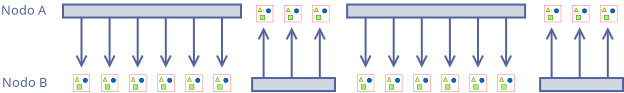 <?xml version="1.0" encoding="UTF-8"?>
<dia:diagram xmlns:dia="http://www.lysator.liu.se/~alla/dia/">
  <dia:layer name="Background" visible="true" active="true">
    <dia:object type="Standard - Text" version="1" id="O0">
      <dia:attribute name="obj_pos">
        <dia:point val="7.85,7.732"/>
      </dia:attribute>
      <dia:attribute name="obj_bb">
        <dia:rectangle val="7.85,7.137;10.162,7.884"/>
      </dia:attribute>
      <dia:attribute name="text">
        <dia:composite type="text">
          <dia:attribute name="string">
            <dia:string>#Nodo A#</dia:string>
          </dia:attribute>
          <dia:attribute name="font">
            <dia:font family="sans" style="0" name="Helvetica"/>
          </dia:attribute>
          <dia:attribute name="height">
            <dia:real val="0.8"/>
          </dia:attribute>
          <dia:attribute name="pos">
            <dia:point val="7.85,7.732"/>
          </dia:attribute>
          <dia:attribute name="color">
            <dia:color val="#53639d"/>
          </dia:attribute>
          <dia:attribute name="alignment">
            <dia:enum val="0"/>
          </dia:attribute>
        </dia:composite>
      </dia:attribute>
      <dia:attribute name="valign">
        <dia:enum val="3"/>
      </dia:attribute>
    </dia:object>
    <dia:object type="Standard - Text" version="1" id="O1">
      <dia:attribute name="obj_pos">
        <dia:point val="7.905,11.343"/>
      </dia:attribute>
      <dia:attribute name="obj_bb">
        <dia:rectangle val="7.905,10.748;10.22,11.495"/>
      </dia:attribute>
      <dia:attribute name="text">
        <dia:composite type="text">
          <dia:attribute name="string">
            <dia:string>#Nodo B#</dia:string>
          </dia:attribute>
          <dia:attribute name="font">
            <dia:font family="sans" style="0" name="Helvetica"/>
          </dia:attribute>
          <dia:attribute name="height">
            <dia:real val="0.8"/>
          </dia:attribute>
          <dia:attribute name="pos">
            <dia:point val="7.905,11.343"/>
          </dia:attribute>
          <dia:attribute name="color">
            <dia:color val="#53639d"/>
          </dia:attribute>
          <dia:attribute name="alignment">
            <dia:enum val="0"/>
          </dia:attribute>
        </dia:composite>
      </dia:attribute>
      <dia:attribute name="valign">
        <dia:enum val="3"/>
      </dia:attribute>
    </dia:object>
    <dia:group>
      <dia:object type="Standard - Box" version="0" id="O2">
        <dia:attribute name="obj_pos">
          <dia:point val="10.95,7.224"/>
        </dia:attribute>
        <dia:attribute name="obj_bb">
          <dia:rectangle val="10.9,7.174;19.9,7.924"/>
        </dia:attribute>
        <dia:attribute name="elem_corner">
          <dia:point val="10.95,7.224"/>
        </dia:attribute>
        <dia:attribute name="elem_width">
          <dia:real val="8.9"/>
        </dia:attribute>
        <dia:attribute name="elem_height">
          <dia:real val="0.65"/>
        </dia:attribute>
        <dia:attribute name="border_color">
          <dia:color val="#53639d"/>
        </dia:attribute>
        <dia:attribute name="inner_color">
          <dia:color val="#d1d6e3"/>
        </dia:attribute>
        <dia:attribute name="show_background">
          <dia:boolean val="true"/>
        </dia:attribute>
      </dia:object>
      <dia:group>
        <dia:group>
          <dia:object type="Standard - Line" version="0" id="O3">
            <dia:attribute name="obj_pos">
              <dia:point val="11.875,7.879"/>
            </dia:attribute>
            <dia:attribute name="obj_bb">
              <dia:rectangle val="11.544,7.829;12.206,10.496"/>
            </dia:attribute>
            <dia:attribute name="conn_endpoints">
              <dia:point val="11.875,7.879"/>
              <dia:point val="11.875,10.384"/>
            </dia:attribute>
            <dia:attribute name="numcp">
              <dia:int val="1"/>
            </dia:attribute>
            <dia:attribute name="line_color">
              <dia:color val="#53639d"/>
            </dia:attribute>
            <dia:attribute name="end_arrow">
              <dia:enum val="1"/>
            </dia:attribute>
            <dia:attribute name="end_arrow_length">
              <dia:real val="0.5"/>
            </dia:attribute>
            <dia:attribute name="end_arrow_width">
              <dia:real val="0.5"/>
            </dia:attribute>
          </dia:object>
          <dia:object type="Standard - Image" version="0" id="O4">
            <dia:attribute name="obj_pos">
              <dia:point val="11.45,10.729"/>
            </dia:attribute>
            <dia:attribute name="obj_bb">
              <dia:rectangle val="11.4,10.679;12.35,11.629"/>
            </dia:attribute>
            <dia:attribute name="elem_corner">
              <dia:point val="11.45,10.729"/>
            </dia:attribute>
            <dia:attribute name="elem_width">
              <dia:real val="0.85"/>
            </dia:attribute>
            <dia:attribute name="elem_height">
              <dia:real val="0.85"/>
            </dia:attribute>
            <dia:attribute name="draw_border">
              <dia:boolean val="false"/>
            </dia:attribute>
            <dia:attribute name="keep_aspect">
              <dia:boolean val="true"/>
            </dia:attribute>
            <dia:attribute name="file">
              <dia:string>#/home/cnn/Dropbox/personal/pfe/documentacion/memoria/images/cruz.png#</dia:string>
            </dia:attribute>
          </dia:object>
        </dia:group>
        <dia:group>
          <dia:object type="Standard - Line" version="0" id="O5">
            <dia:attribute name="obj_pos">
              <dia:point val="13.28,7.879"/>
            </dia:attribute>
            <dia:attribute name="obj_bb">
              <dia:rectangle val="12.949,7.829;13.611,10.496"/>
            </dia:attribute>
            <dia:attribute name="conn_endpoints">
              <dia:point val="13.28,7.879"/>
              <dia:point val="13.28,10.384"/>
            </dia:attribute>
            <dia:attribute name="numcp">
              <dia:int val="1"/>
            </dia:attribute>
            <dia:attribute name="line_color">
              <dia:color val="#53639d"/>
            </dia:attribute>
            <dia:attribute name="end_arrow">
              <dia:enum val="1"/>
            </dia:attribute>
            <dia:attribute name="end_arrow_length">
              <dia:real val="0.5"/>
            </dia:attribute>
            <dia:attribute name="end_arrow_width">
              <dia:real val="0.5"/>
            </dia:attribute>
          </dia:object>
          <dia:object type="Standard - Image" version="0" id="O6">
            <dia:attribute name="obj_pos">
              <dia:point val="12.855,10.729"/>
            </dia:attribute>
            <dia:attribute name="obj_bb">
              <dia:rectangle val="12.805,10.679;13.755,11.629"/>
            </dia:attribute>
            <dia:attribute name="elem_corner">
              <dia:point val="12.855,10.729"/>
            </dia:attribute>
            <dia:attribute name="elem_width">
              <dia:real val="0.85"/>
            </dia:attribute>
            <dia:attribute name="elem_height">
              <dia:real val="0.85"/>
            </dia:attribute>
            <dia:attribute name="draw_border">
              <dia:boolean val="false"/>
            </dia:attribute>
            <dia:attribute name="keep_aspect">
              <dia:boolean val="true"/>
            </dia:attribute>
            <dia:attribute name="file">
              <dia:string>#/home/cnn/Dropbox/personal/pfe/documentacion/memoria/images/cruz.png#</dia:string>
            </dia:attribute>
          </dia:object>
        </dia:group>
        <dia:group>
          <dia:object type="Standard - Line" version="0" id="O7">
            <dia:attribute name="obj_pos">
              <dia:point val="14.685,7.879"/>
            </dia:attribute>
            <dia:attribute name="obj_bb">
              <dia:rectangle val="14.354,7.829;15.016,10.496"/>
            </dia:attribute>
            <dia:attribute name="conn_endpoints">
              <dia:point val="14.685,7.879"/>
              <dia:point val="14.685,10.384"/>
            </dia:attribute>
            <dia:attribute name="numcp">
              <dia:int val="1"/>
            </dia:attribute>
            <dia:attribute name="line_color">
              <dia:color val="#53639d"/>
            </dia:attribute>
            <dia:attribute name="end_arrow">
              <dia:enum val="1"/>
            </dia:attribute>
            <dia:attribute name="end_arrow_length">
              <dia:real val="0.5"/>
            </dia:attribute>
            <dia:attribute name="end_arrow_width">
              <dia:real val="0.5"/>
            </dia:attribute>
          </dia:object>
          <dia:object type="Standard - Image" version="0" id="O8">
            <dia:attribute name="obj_pos">
              <dia:point val="14.26,10.729"/>
            </dia:attribute>
            <dia:attribute name="obj_bb">
              <dia:rectangle val="14.21,10.679;15.16,11.629"/>
            </dia:attribute>
            <dia:attribute name="elem_corner">
              <dia:point val="14.26,10.729"/>
            </dia:attribute>
            <dia:attribute name="elem_width">
              <dia:real val="0.85"/>
            </dia:attribute>
            <dia:attribute name="elem_height">
              <dia:real val="0.85"/>
            </dia:attribute>
            <dia:attribute name="draw_border">
              <dia:boolean val="false"/>
            </dia:attribute>
            <dia:attribute name="keep_aspect">
              <dia:boolean val="true"/>
            </dia:attribute>
            <dia:attribute name="file">
              <dia:string>#/home/cnn/Dropbox/personal/pfe/documentacion/memoria/images/cruz.png#</dia:string>
            </dia:attribute>
          </dia:object>
        </dia:group>
        <dia:group>
          <dia:object type="Standard - Line" version="0" id="O9">
            <dia:attribute name="obj_pos">
              <dia:point val="16.09,7.879"/>
            </dia:attribute>
            <dia:attribute name="obj_bb">
              <dia:rectangle val="15.759,7.829;16.421,10.496"/>
            </dia:attribute>
            <dia:attribute name="conn_endpoints">
              <dia:point val="16.09,7.879"/>
              <dia:point val="16.09,10.384"/>
            </dia:attribute>
            <dia:attribute name="numcp">
              <dia:int val="1"/>
            </dia:attribute>
            <dia:attribute name="line_color">
              <dia:color val="#53639d"/>
            </dia:attribute>
            <dia:attribute name="end_arrow">
              <dia:enum val="1"/>
            </dia:attribute>
            <dia:attribute name="end_arrow_length">
              <dia:real val="0.5"/>
            </dia:attribute>
            <dia:attribute name="end_arrow_width">
              <dia:real val="0.5"/>
            </dia:attribute>
          </dia:object>
          <dia:object type="Standard - Image" version="0" id="O10">
            <dia:attribute name="obj_pos">
              <dia:point val="15.665,10.729"/>
            </dia:attribute>
            <dia:attribute name="obj_bb">
              <dia:rectangle val="15.615,10.679;16.565,11.629"/>
            </dia:attribute>
            <dia:attribute name="elem_corner">
              <dia:point val="15.665,10.729"/>
            </dia:attribute>
            <dia:attribute name="elem_width">
              <dia:real val="0.85"/>
            </dia:attribute>
            <dia:attribute name="elem_height">
              <dia:real val="0.85"/>
            </dia:attribute>
            <dia:attribute name="draw_border">
              <dia:boolean val="false"/>
            </dia:attribute>
            <dia:attribute name="keep_aspect">
              <dia:boolean val="true"/>
            </dia:attribute>
            <dia:attribute name="file">
              <dia:string>#/home/cnn/Dropbox/personal/pfe/documentacion/memoria/images/cruz.png#</dia:string>
            </dia:attribute>
          </dia:object>
        </dia:group>
        <dia:group>
          <dia:object type="Standard - Line" version="0" id="O11">
            <dia:attribute name="obj_pos">
              <dia:point val="17.495,7.879"/>
            </dia:attribute>
            <dia:attribute name="obj_bb">
              <dia:rectangle val="17.164,7.829;17.826,10.496"/>
            </dia:attribute>
            <dia:attribute name="conn_endpoints">
              <dia:point val="17.495,7.879"/>
              <dia:point val="17.495,10.384"/>
            </dia:attribute>
            <dia:attribute name="numcp">
              <dia:int val="1"/>
            </dia:attribute>
            <dia:attribute name="line_color">
              <dia:color val="#53639d"/>
            </dia:attribute>
            <dia:attribute name="end_arrow">
              <dia:enum val="1"/>
            </dia:attribute>
            <dia:attribute name="end_arrow_length">
              <dia:real val="0.5"/>
            </dia:attribute>
            <dia:attribute name="end_arrow_width">
              <dia:real val="0.5"/>
            </dia:attribute>
          </dia:object>
          <dia:object type="Standard - Image" version="0" id="O12">
            <dia:attribute name="obj_pos">
              <dia:point val="17.07,10.729"/>
            </dia:attribute>
            <dia:attribute name="obj_bb">
              <dia:rectangle val="17.02,10.679;17.97,11.629"/>
            </dia:attribute>
            <dia:attribute name="elem_corner">
              <dia:point val="17.07,10.729"/>
            </dia:attribute>
            <dia:attribute name="elem_width">
              <dia:real val="0.85"/>
            </dia:attribute>
            <dia:attribute name="elem_height">
              <dia:real val="0.85"/>
            </dia:attribute>
            <dia:attribute name="draw_border">
              <dia:boolean val="false"/>
            </dia:attribute>
            <dia:attribute name="keep_aspect">
              <dia:boolean val="true"/>
            </dia:attribute>
            <dia:attribute name="file">
              <dia:string>#/home/cnn/Dropbox/personal/pfe/documentacion/memoria/images/cruz.png#</dia:string>
            </dia:attribute>
          </dia:object>
        </dia:group>
        <dia:group>
          <dia:object type="Standard - Line" version="0" id="O13">
            <dia:attribute name="obj_pos">
              <dia:point val="18.9,7.879"/>
            </dia:attribute>
            <dia:attribute name="obj_bb">
              <dia:rectangle val="18.569,7.829;19.231,10.496"/>
            </dia:attribute>
            <dia:attribute name="conn_endpoints">
              <dia:point val="18.9,7.879"/>
              <dia:point val="18.9,10.384"/>
            </dia:attribute>
            <dia:attribute name="numcp">
              <dia:int val="1"/>
            </dia:attribute>
            <dia:attribute name="line_color">
              <dia:color val="#53639d"/>
            </dia:attribute>
            <dia:attribute name="end_arrow">
              <dia:enum val="1"/>
            </dia:attribute>
            <dia:attribute name="end_arrow_length">
              <dia:real val="0.5"/>
            </dia:attribute>
            <dia:attribute name="end_arrow_width">
              <dia:real val="0.5"/>
            </dia:attribute>
          </dia:object>
          <dia:object type="Standard - Image" version="0" id="O14">
            <dia:attribute name="obj_pos">
              <dia:point val="18.475,10.729"/>
            </dia:attribute>
            <dia:attribute name="obj_bb">
              <dia:rectangle val="18.425,10.679;19.375,11.629"/>
            </dia:attribute>
            <dia:attribute name="elem_corner">
              <dia:point val="18.475,10.729"/>
            </dia:attribute>
            <dia:attribute name="elem_width">
              <dia:real val="0.85"/>
            </dia:attribute>
            <dia:attribute name="elem_height">
              <dia:real val="0.85"/>
            </dia:attribute>
            <dia:attribute name="draw_border">
              <dia:boolean val="false"/>
            </dia:attribute>
            <dia:attribute name="keep_aspect">
              <dia:boolean val="true"/>
            </dia:attribute>
            <dia:attribute name="file">
              <dia:string>#/home/cnn/Dropbox/personal/pfe/documentacion/memoria/images/cruz.png#</dia:string>
            </dia:attribute>
          </dia:object>
        </dia:group>
      </dia:group>
    </dia:group>
    <dia:group>
      <dia:object type="Standard - Box" version="0" id="O15">
        <dia:attribute name="obj_pos">
          <dia:point val="25.155,7.224"/>
        </dia:attribute>
        <dia:attribute name="obj_bb">
          <dia:rectangle val="25.105,7.174;34.105,7.924"/>
        </dia:attribute>
        <dia:attribute name="elem_corner">
          <dia:point val="25.155,7.224"/>
        </dia:attribute>
        <dia:attribute name="elem_width">
          <dia:real val="8.9"/>
        </dia:attribute>
        <dia:attribute name="elem_height">
          <dia:real val="0.65"/>
        </dia:attribute>
        <dia:attribute name="border_color">
          <dia:color val="#53639d"/>
        </dia:attribute>
        <dia:attribute name="inner_color">
          <dia:color val="#d1d6e3"/>
        </dia:attribute>
        <dia:attribute name="show_background">
          <dia:boolean val="true"/>
        </dia:attribute>
      </dia:object>
      <dia:group>
        <dia:group>
          <dia:object type="Standard - Line" version="0" id="O16">
            <dia:attribute name="obj_pos">
              <dia:point val="26.08,7.879"/>
            </dia:attribute>
            <dia:attribute name="obj_bb">
              <dia:rectangle val="25.749,7.829;26.411,10.496"/>
            </dia:attribute>
            <dia:attribute name="conn_endpoints">
              <dia:point val="26.08,7.879"/>
              <dia:point val="26.08,10.384"/>
            </dia:attribute>
            <dia:attribute name="numcp">
              <dia:int val="1"/>
            </dia:attribute>
            <dia:attribute name="line_color">
              <dia:color val="#53639d"/>
            </dia:attribute>
            <dia:attribute name="end_arrow">
              <dia:enum val="1"/>
            </dia:attribute>
            <dia:attribute name="end_arrow_length">
              <dia:real val="0.5"/>
            </dia:attribute>
            <dia:attribute name="end_arrow_width">
              <dia:real val="0.5"/>
            </dia:attribute>
          </dia:object>
          <dia:object type="Standard - Image" version="0" id="O17">
            <dia:attribute name="obj_pos">
              <dia:point val="25.655,10.729"/>
            </dia:attribute>
            <dia:attribute name="obj_bb">
              <dia:rectangle val="25.605,10.679;26.555,11.629"/>
            </dia:attribute>
            <dia:attribute name="elem_corner">
              <dia:point val="25.655,10.729"/>
            </dia:attribute>
            <dia:attribute name="elem_width">
              <dia:real val="0.85"/>
            </dia:attribute>
            <dia:attribute name="elem_height">
              <dia:real val="0.85"/>
            </dia:attribute>
            <dia:attribute name="draw_border">
              <dia:boolean val="false"/>
            </dia:attribute>
            <dia:attribute name="keep_aspect">
              <dia:boolean val="true"/>
            </dia:attribute>
            <dia:attribute name="file">
              <dia:string>#/home/cnn/Dropbox/personal/pfe/documentacion/memoria/images/cruz.png#</dia:string>
            </dia:attribute>
          </dia:object>
        </dia:group>
        <dia:group>
          <dia:object type="Standard - Line" version="0" id="O18">
            <dia:attribute name="obj_pos">
              <dia:point val="27.485,7.879"/>
            </dia:attribute>
            <dia:attribute name="obj_bb">
              <dia:rectangle val="27.154,7.829;27.816,10.496"/>
            </dia:attribute>
            <dia:attribute name="conn_endpoints">
              <dia:point val="27.485,7.879"/>
              <dia:point val="27.485,10.384"/>
            </dia:attribute>
            <dia:attribute name="numcp">
              <dia:int val="1"/>
            </dia:attribute>
            <dia:attribute name="line_color">
              <dia:color val="#53639d"/>
            </dia:attribute>
            <dia:attribute name="end_arrow">
              <dia:enum val="1"/>
            </dia:attribute>
            <dia:attribute name="end_arrow_length">
              <dia:real val="0.5"/>
            </dia:attribute>
            <dia:attribute name="end_arrow_width">
              <dia:real val="0.5"/>
            </dia:attribute>
          </dia:object>
          <dia:object type="Standard - Image" version="0" id="O19">
            <dia:attribute name="obj_pos">
              <dia:point val="27.06,10.729"/>
            </dia:attribute>
            <dia:attribute name="obj_bb">
              <dia:rectangle val="27.01,10.679;27.96,11.629"/>
            </dia:attribute>
            <dia:attribute name="elem_corner">
              <dia:point val="27.06,10.729"/>
            </dia:attribute>
            <dia:attribute name="elem_width">
              <dia:real val="0.85"/>
            </dia:attribute>
            <dia:attribute name="elem_height">
              <dia:real val="0.85"/>
            </dia:attribute>
            <dia:attribute name="draw_border">
              <dia:boolean val="false"/>
            </dia:attribute>
            <dia:attribute name="keep_aspect">
              <dia:boolean val="true"/>
            </dia:attribute>
            <dia:attribute name="file">
              <dia:string>#/home/cnn/Dropbox/personal/pfe/documentacion/memoria/images/cruz.png#</dia:string>
            </dia:attribute>
          </dia:object>
        </dia:group>
        <dia:group>
          <dia:object type="Standard - Line" version="0" id="O20">
            <dia:attribute name="obj_pos">
              <dia:point val="28.89,7.879"/>
            </dia:attribute>
            <dia:attribute name="obj_bb">
              <dia:rectangle val="28.559,7.829;29.221,10.496"/>
            </dia:attribute>
            <dia:attribute name="conn_endpoints">
              <dia:point val="28.89,7.879"/>
              <dia:point val="28.89,10.384"/>
            </dia:attribute>
            <dia:attribute name="numcp">
              <dia:int val="1"/>
            </dia:attribute>
            <dia:attribute name="line_color">
              <dia:color val="#53639d"/>
            </dia:attribute>
            <dia:attribute name="end_arrow">
              <dia:enum val="1"/>
            </dia:attribute>
            <dia:attribute name="end_arrow_length">
              <dia:real val="0.5"/>
            </dia:attribute>
            <dia:attribute name="end_arrow_width">
              <dia:real val="0.5"/>
            </dia:attribute>
          </dia:object>
          <dia:object type="Standard - Image" version="0" id="O21">
            <dia:attribute name="obj_pos">
              <dia:point val="28.465,10.729"/>
            </dia:attribute>
            <dia:attribute name="obj_bb">
              <dia:rectangle val="28.415,10.679;29.365,11.629"/>
            </dia:attribute>
            <dia:attribute name="elem_corner">
              <dia:point val="28.465,10.729"/>
            </dia:attribute>
            <dia:attribute name="elem_width">
              <dia:real val="0.85"/>
            </dia:attribute>
            <dia:attribute name="elem_height">
              <dia:real val="0.85"/>
            </dia:attribute>
            <dia:attribute name="draw_border">
              <dia:boolean val="false"/>
            </dia:attribute>
            <dia:attribute name="keep_aspect">
              <dia:boolean val="true"/>
            </dia:attribute>
            <dia:attribute name="file">
              <dia:string>#/home/cnn/Dropbox/personal/pfe/documentacion/memoria/images/cruz.png#</dia:string>
            </dia:attribute>
          </dia:object>
        </dia:group>
        <dia:group>
          <dia:object type="Standard - Line" version="0" id="O22">
            <dia:attribute name="obj_pos">
              <dia:point val="30.295,7.879"/>
            </dia:attribute>
            <dia:attribute name="obj_bb">
              <dia:rectangle val="29.964,7.829;30.626,10.496"/>
            </dia:attribute>
            <dia:attribute name="conn_endpoints">
              <dia:point val="30.295,7.879"/>
              <dia:point val="30.295,10.384"/>
            </dia:attribute>
            <dia:attribute name="numcp">
              <dia:int val="1"/>
            </dia:attribute>
            <dia:attribute name="line_color">
              <dia:color val="#53639d"/>
            </dia:attribute>
            <dia:attribute name="end_arrow">
              <dia:enum val="1"/>
            </dia:attribute>
            <dia:attribute name="end_arrow_length">
              <dia:real val="0.5"/>
            </dia:attribute>
            <dia:attribute name="end_arrow_width">
              <dia:real val="0.5"/>
            </dia:attribute>
          </dia:object>
          <dia:object type="Standard - Image" version="0" id="O23">
            <dia:attribute name="obj_pos">
              <dia:point val="29.87,10.729"/>
            </dia:attribute>
            <dia:attribute name="obj_bb">
              <dia:rectangle val="29.82,10.679;30.77,11.629"/>
            </dia:attribute>
            <dia:attribute name="elem_corner">
              <dia:point val="29.87,10.729"/>
            </dia:attribute>
            <dia:attribute name="elem_width">
              <dia:real val="0.85"/>
            </dia:attribute>
            <dia:attribute name="elem_height">
              <dia:real val="0.85"/>
            </dia:attribute>
            <dia:attribute name="draw_border">
              <dia:boolean val="false"/>
            </dia:attribute>
            <dia:attribute name="keep_aspect">
              <dia:boolean val="true"/>
            </dia:attribute>
            <dia:attribute name="file">
              <dia:string>#/home/cnn/Dropbox/personal/pfe/documentacion/memoria/images/cruz.png#</dia:string>
            </dia:attribute>
          </dia:object>
        </dia:group>
        <dia:group>
          <dia:object type="Standard - Line" version="0" id="O24">
            <dia:attribute name="obj_pos">
              <dia:point val="31.7,7.879"/>
            </dia:attribute>
            <dia:attribute name="obj_bb">
              <dia:rectangle val="31.369,7.829;32.031,10.496"/>
            </dia:attribute>
            <dia:attribute name="conn_endpoints">
              <dia:point val="31.7,7.879"/>
              <dia:point val="31.7,10.384"/>
            </dia:attribute>
            <dia:attribute name="numcp">
              <dia:int val="1"/>
            </dia:attribute>
            <dia:attribute name="line_color">
              <dia:color val="#53639d"/>
            </dia:attribute>
            <dia:attribute name="end_arrow">
              <dia:enum val="1"/>
            </dia:attribute>
            <dia:attribute name="end_arrow_length">
              <dia:real val="0.5"/>
            </dia:attribute>
            <dia:attribute name="end_arrow_width">
              <dia:real val="0.5"/>
            </dia:attribute>
          </dia:object>
          <dia:object type="Standard - Image" version="0" id="O25">
            <dia:attribute name="obj_pos">
              <dia:point val="31.275,10.729"/>
            </dia:attribute>
            <dia:attribute name="obj_bb">
              <dia:rectangle val="31.225,10.679;32.175,11.629"/>
            </dia:attribute>
            <dia:attribute name="elem_corner">
              <dia:point val="31.275,10.729"/>
            </dia:attribute>
            <dia:attribute name="elem_width">
              <dia:real val="0.85"/>
            </dia:attribute>
            <dia:attribute name="elem_height">
              <dia:real val="0.85"/>
            </dia:attribute>
            <dia:attribute name="draw_border">
              <dia:boolean val="false"/>
            </dia:attribute>
            <dia:attribute name="keep_aspect">
              <dia:boolean val="true"/>
            </dia:attribute>
            <dia:attribute name="file">
              <dia:string>#/home/cnn/Dropbox/personal/pfe/documentacion/memoria/images/cruz.png#</dia:string>
            </dia:attribute>
          </dia:object>
        </dia:group>
        <dia:group>
          <dia:object type="Standard - Line" version="0" id="O26">
            <dia:attribute name="obj_pos">
              <dia:point val="33.105,7.879"/>
            </dia:attribute>
            <dia:attribute name="obj_bb">
              <dia:rectangle val="32.774,7.829;33.436,10.496"/>
            </dia:attribute>
            <dia:attribute name="conn_endpoints">
              <dia:point val="33.105,7.879"/>
              <dia:point val="33.105,10.384"/>
            </dia:attribute>
            <dia:attribute name="numcp">
              <dia:int val="1"/>
            </dia:attribute>
            <dia:attribute name="line_color">
              <dia:color val="#53639d"/>
            </dia:attribute>
            <dia:attribute name="end_arrow">
              <dia:enum val="1"/>
            </dia:attribute>
            <dia:attribute name="end_arrow_length">
              <dia:real val="0.5"/>
            </dia:attribute>
            <dia:attribute name="end_arrow_width">
              <dia:real val="0.5"/>
            </dia:attribute>
          </dia:object>
          <dia:object type="Standard - Image" version="0" id="O27">
            <dia:attribute name="obj_pos">
              <dia:point val="32.68,10.729"/>
            </dia:attribute>
            <dia:attribute name="obj_bb">
              <dia:rectangle val="32.63,10.679;33.58,11.629"/>
            </dia:attribute>
            <dia:attribute name="elem_corner">
              <dia:point val="32.68,10.729"/>
            </dia:attribute>
            <dia:attribute name="elem_width">
              <dia:real val="0.85"/>
            </dia:attribute>
            <dia:attribute name="elem_height">
              <dia:real val="0.85"/>
            </dia:attribute>
            <dia:attribute name="draw_border">
              <dia:boolean val="false"/>
            </dia:attribute>
            <dia:attribute name="keep_aspect">
              <dia:boolean val="true"/>
            </dia:attribute>
            <dia:attribute name="file">
              <dia:string>#/home/cnn/Dropbox/personal/pfe/documentacion/memoria/images/cruz.png#</dia:string>
            </dia:attribute>
          </dia:object>
        </dia:group>
      </dia:group>
    </dia:group>
    <dia:group>
      <dia:object type="Standard - Box" version="0" id="O28">
        <dia:attribute name="obj_pos">
          <dia:point val="20.405,10.899"/>
        </dia:attribute>
        <dia:attribute name="obj_bb">
          <dia:rectangle val="20.355,10.849;24.6,11.599"/>
        </dia:attribute>
        <dia:attribute name="elem_corner">
          <dia:point val="20.405,10.899"/>
        </dia:attribute>
        <dia:attribute name="elem_width">
          <dia:real val="4.145"/>
        </dia:attribute>
        <dia:attribute name="elem_height">
          <dia:real val="0.65"/>
        </dia:attribute>
        <dia:attribute name="border_color">
          <dia:color val="#53639d"/>
        </dia:attribute>
        <dia:attribute name="inner_color">
          <dia:color val="#d1d6e3"/>
        </dia:attribute>
        <dia:attribute name="show_background">
          <dia:boolean val="true"/>
        </dia:attribute>
      </dia:object>
      <dia:object type="Standard - Line" version="0" id="O29">
        <dia:attribute name="obj_pos">
          <dia:point val="20.98,8.354"/>
        </dia:attribute>
        <dia:attribute name="obj_bb">
          <dia:rectangle val="20.649,8.304;21.311,10.909"/>
        </dia:attribute>
        <dia:attribute name="conn_endpoints">
          <dia:point val="20.98,8.354"/>
          <dia:point val="20.98,10.859"/>
        </dia:attribute>
        <dia:attribute name="numcp">
          <dia:int val="1"/>
        </dia:attribute>
        <dia:attribute name="line_color">
          <dia:color val="#53639d"/>
        </dia:attribute>
        <dia:attribute name="start_arrow">
          <dia:enum val="1"/>
        </dia:attribute>
        <dia:attribute name="start_arrow_length">
          <dia:real val="0.5"/>
        </dia:attribute>
        <dia:attribute name="start_arrow_width">
          <dia:real val="0.5"/>
        </dia:attribute>
      </dia:object>
      <dia:object type="Standard - Image" version="0" id="O30">
        <dia:attribute name="obj_pos">
          <dia:point val="20.605,7.254"/>
        </dia:attribute>
        <dia:attribute name="obj_bb">
          <dia:rectangle val="20.555,7.204;21.505,8.154"/>
        </dia:attribute>
        <dia:attribute name="elem_corner">
          <dia:point val="20.605,7.254"/>
        </dia:attribute>
        <dia:attribute name="elem_width">
          <dia:real val="0.85"/>
        </dia:attribute>
        <dia:attribute name="elem_height">
          <dia:real val="0.85"/>
        </dia:attribute>
        <dia:attribute name="draw_border">
          <dia:boolean val="false"/>
        </dia:attribute>
        <dia:attribute name="keep_aspect">
          <dia:boolean val="true"/>
        </dia:attribute>
        <dia:attribute name="file">
          <dia:string>#/home/cnn/Dropbox/personal/pfe/documentacion/memoria/images/cruz.png#</dia:string>
        </dia:attribute>
      </dia:object>
      <dia:object type="Standard - Line" version="0" id="O31">
        <dia:attribute name="obj_pos">
          <dia:point val="22.385,8.354"/>
        </dia:attribute>
        <dia:attribute name="obj_bb">
          <dia:rectangle val="22.054,8.304;22.716,10.909"/>
        </dia:attribute>
        <dia:attribute name="conn_endpoints">
          <dia:point val="22.385,8.354"/>
          <dia:point val="22.385,10.859"/>
        </dia:attribute>
        <dia:attribute name="numcp">
          <dia:int val="1"/>
        </dia:attribute>
        <dia:attribute name="line_color">
          <dia:color val="#53639d"/>
        </dia:attribute>
        <dia:attribute name="start_arrow">
          <dia:enum val="1"/>
        </dia:attribute>
        <dia:attribute name="start_arrow_length">
          <dia:real val="0.5"/>
        </dia:attribute>
        <dia:attribute name="start_arrow_width">
          <dia:real val="0.5"/>
        </dia:attribute>
      </dia:object>
      <dia:object type="Standard - Image" version="0" id="O32">
        <dia:attribute name="obj_pos">
          <dia:point val="22.01,7.254"/>
        </dia:attribute>
        <dia:attribute name="obj_bb">
          <dia:rectangle val="21.96,7.204;22.91,8.154"/>
        </dia:attribute>
        <dia:attribute name="elem_corner">
          <dia:point val="22.01,7.254"/>
        </dia:attribute>
        <dia:attribute name="elem_width">
          <dia:real val="0.85"/>
        </dia:attribute>
        <dia:attribute name="elem_height">
          <dia:real val="0.85"/>
        </dia:attribute>
        <dia:attribute name="draw_border">
          <dia:boolean val="false"/>
        </dia:attribute>
        <dia:attribute name="keep_aspect">
          <dia:boolean val="true"/>
        </dia:attribute>
        <dia:attribute name="file">
          <dia:string>#/home/cnn/Dropbox/personal/pfe/documentacion/memoria/images/cruz.png#</dia:string>
        </dia:attribute>
      </dia:object>
      <dia:object type="Standard - Line" version="0" id="O33">
        <dia:attribute name="obj_pos">
          <dia:point val="23.79,8.354"/>
        </dia:attribute>
        <dia:attribute name="obj_bb">
          <dia:rectangle val="23.459,8.304;24.121,10.909"/>
        </dia:attribute>
        <dia:attribute name="conn_endpoints">
          <dia:point val="23.79,8.354"/>
          <dia:point val="23.79,10.859"/>
        </dia:attribute>
        <dia:attribute name="numcp">
          <dia:int val="1"/>
        </dia:attribute>
        <dia:attribute name="line_color">
          <dia:color val="#53639d"/>
        </dia:attribute>
        <dia:attribute name="start_arrow">
          <dia:enum val="1"/>
        </dia:attribute>
        <dia:attribute name="start_arrow_length">
          <dia:real val="0.5"/>
        </dia:attribute>
        <dia:attribute name="start_arrow_width">
          <dia:real val="0.5"/>
        </dia:attribute>
      </dia:object>
      <dia:object type="Standard - Image" version="0" id="O34">
        <dia:attribute name="obj_pos">
          <dia:point val="23.415,7.254"/>
        </dia:attribute>
        <dia:attribute name="obj_bb">
          <dia:rectangle val="23.365,7.204;24.315,8.154"/>
        </dia:attribute>
        <dia:attribute name="elem_corner">
          <dia:point val="23.415,7.254"/>
        </dia:attribute>
        <dia:attribute name="elem_width">
          <dia:real val="0.85"/>
        </dia:attribute>
        <dia:attribute name="elem_height">
          <dia:real val="0.85"/>
        </dia:attribute>
        <dia:attribute name="draw_border">
          <dia:boolean val="false"/>
        </dia:attribute>
        <dia:attribute name="keep_aspect">
          <dia:boolean val="true"/>
        </dia:attribute>
        <dia:attribute name="file">
          <dia:string>#/home/cnn/Dropbox/personal/pfe/documentacion/memoria/images/cruz.png#</dia:string>
        </dia:attribute>
      </dia:object>
    </dia:group>
    <dia:group>
      <dia:object type="Standard - Box" version="0" id="O35">
        <dia:attribute name="obj_pos">
          <dia:point val="34.805,10.899"/>
        </dia:attribute>
        <dia:attribute name="obj_bb">
          <dia:rectangle val="34.755,10.849;39,11.599"/>
        </dia:attribute>
        <dia:attribute name="elem_corner">
          <dia:point val="34.805,10.899"/>
        </dia:attribute>
        <dia:attribute name="elem_width">
          <dia:real val="4.145"/>
        </dia:attribute>
        <dia:attribute name="elem_height">
          <dia:real val="0.65"/>
        </dia:attribute>
        <dia:attribute name="border_color">
          <dia:color val="#53639d"/>
        </dia:attribute>
        <dia:attribute name="inner_color">
          <dia:color val="#d1d6e3"/>
        </dia:attribute>
        <dia:attribute name="show_background">
          <dia:boolean val="true"/>
        </dia:attribute>
      </dia:object>
      <dia:object type="Standard - Line" version="0" id="O36">
        <dia:attribute name="obj_pos">
          <dia:point val="35.38,8.354"/>
        </dia:attribute>
        <dia:attribute name="obj_bb">
          <dia:rectangle val="35.049,8.304;35.711,10.909"/>
        </dia:attribute>
        <dia:attribute name="conn_endpoints">
          <dia:point val="35.38,8.354"/>
          <dia:point val="35.38,10.859"/>
        </dia:attribute>
        <dia:attribute name="numcp">
          <dia:int val="1"/>
        </dia:attribute>
        <dia:attribute name="line_color">
          <dia:color val="#53639d"/>
        </dia:attribute>
        <dia:attribute name="start_arrow">
          <dia:enum val="1"/>
        </dia:attribute>
        <dia:attribute name="start_arrow_length">
          <dia:real val="0.5"/>
        </dia:attribute>
        <dia:attribute name="start_arrow_width">
          <dia:real val="0.5"/>
        </dia:attribute>
      </dia:object>
      <dia:object type="Standard - Image" version="0" id="O37">
        <dia:attribute name="obj_pos">
          <dia:point val="35.005,7.254"/>
        </dia:attribute>
        <dia:attribute name="obj_bb">
          <dia:rectangle val="34.955,7.204;35.905,8.154"/>
        </dia:attribute>
        <dia:attribute name="elem_corner">
          <dia:point val="35.005,7.254"/>
        </dia:attribute>
        <dia:attribute name="elem_width">
          <dia:real val="0.85"/>
        </dia:attribute>
        <dia:attribute name="elem_height">
          <dia:real val="0.85"/>
        </dia:attribute>
        <dia:attribute name="draw_border">
          <dia:boolean val="false"/>
        </dia:attribute>
        <dia:attribute name="keep_aspect">
          <dia:boolean val="true"/>
        </dia:attribute>
        <dia:attribute name="file">
          <dia:string>#/home/cnn/Dropbox/personal/pfe/documentacion/memoria/images/cruz.png#</dia:string>
        </dia:attribute>
      </dia:object>
      <dia:object type="Standard - Line" version="0" id="O38">
        <dia:attribute name="obj_pos">
          <dia:point val="36.785,8.354"/>
        </dia:attribute>
        <dia:attribute name="obj_bb">
          <dia:rectangle val="36.454,8.304;37.116,10.909"/>
        </dia:attribute>
        <dia:attribute name="conn_endpoints">
          <dia:point val="36.785,8.354"/>
          <dia:point val="36.785,10.859"/>
        </dia:attribute>
        <dia:attribute name="numcp">
          <dia:int val="1"/>
        </dia:attribute>
        <dia:attribute name="line_color">
          <dia:color val="#53639d"/>
        </dia:attribute>
        <dia:attribute name="start_arrow">
          <dia:enum val="1"/>
        </dia:attribute>
        <dia:attribute name="start_arrow_length">
          <dia:real val="0.5"/>
        </dia:attribute>
        <dia:attribute name="start_arrow_width">
          <dia:real val="0.5"/>
        </dia:attribute>
      </dia:object>
      <dia:object type="Standard - Image" version="0" id="O39">
        <dia:attribute name="obj_pos">
          <dia:point val="36.41,7.254"/>
        </dia:attribute>
        <dia:attribute name="obj_bb">
          <dia:rectangle val="36.36,7.204;37.31,8.154"/>
        </dia:attribute>
        <dia:attribute name="elem_corner">
          <dia:point val="36.41,7.254"/>
        </dia:attribute>
        <dia:attribute name="elem_width">
          <dia:real val="0.85"/>
        </dia:attribute>
        <dia:attribute name="elem_height">
          <dia:real val="0.85"/>
        </dia:attribute>
        <dia:attribute name="draw_border">
          <dia:boolean val="false"/>
        </dia:attribute>
        <dia:attribute name="keep_aspect">
          <dia:boolean val="true"/>
        </dia:attribute>
        <dia:attribute name="file">
          <dia:string>#/home/cnn/Dropbox/personal/pfe/documentacion/memoria/images/cruz.png#</dia:string>
        </dia:attribute>
      </dia:object>
      <dia:object type="Standard - Line" version="0" id="O40">
        <dia:attribute name="obj_pos">
          <dia:point val="38.19,8.354"/>
        </dia:attribute>
        <dia:attribute name="obj_bb">
          <dia:rectangle val="37.859,8.304;38.521,10.909"/>
        </dia:attribute>
        <dia:attribute name="conn_endpoints">
          <dia:point val="38.19,8.354"/>
          <dia:point val="38.19,10.859"/>
        </dia:attribute>
        <dia:attribute name="numcp">
          <dia:int val="1"/>
        </dia:attribute>
        <dia:attribute name="line_color">
          <dia:color val="#53639d"/>
        </dia:attribute>
        <dia:attribute name="start_arrow">
          <dia:enum val="1"/>
        </dia:attribute>
        <dia:attribute name="start_arrow_length">
          <dia:real val="0.5"/>
        </dia:attribute>
        <dia:attribute name="start_arrow_width">
          <dia:real val="0.5"/>
        </dia:attribute>
      </dia:object>
      <dia:object type="Standard - Image" version="0" id="O41">
        <dia:attribute name="obj_pos">
          <dia:point val="37.815,7.254"/>
        </dia:attribute>
        <dia:attribute name="obj_bb">
          <dia:rectangle val="37.765,7.204;38.715,8.154"/>
        </dia:attribute>
        <dia:attribute name="elem_corner">
          <dia:point val="37.815,7.254"/>
        </dia:attribute>
        <dia:attribute name="elem_width">
          <dia:real val="0.85"/>
        </dia:attribute>
        <dia:attribute name="elem_height">
          <dia:real val="0.85"/>
        </dia:attribute>
        <dia:attribute name="draw_border">
          <dia:boolean val="false"/>
        </dia:attribute>
        <dia:attribute name="keep_aspect">
          <dia:boolean val="true"/>
        </dia:attribute>
        <dia:attribute name="file">
          <dia:string>#/home/cnn/Dropbox/personal/pfe/documentacion/memoria/images/cruz.png#</dia:string>
        </dia:attribute>
      </dia:object>
    </dia:group>
  </dia:layer>
</dia:diagram>
